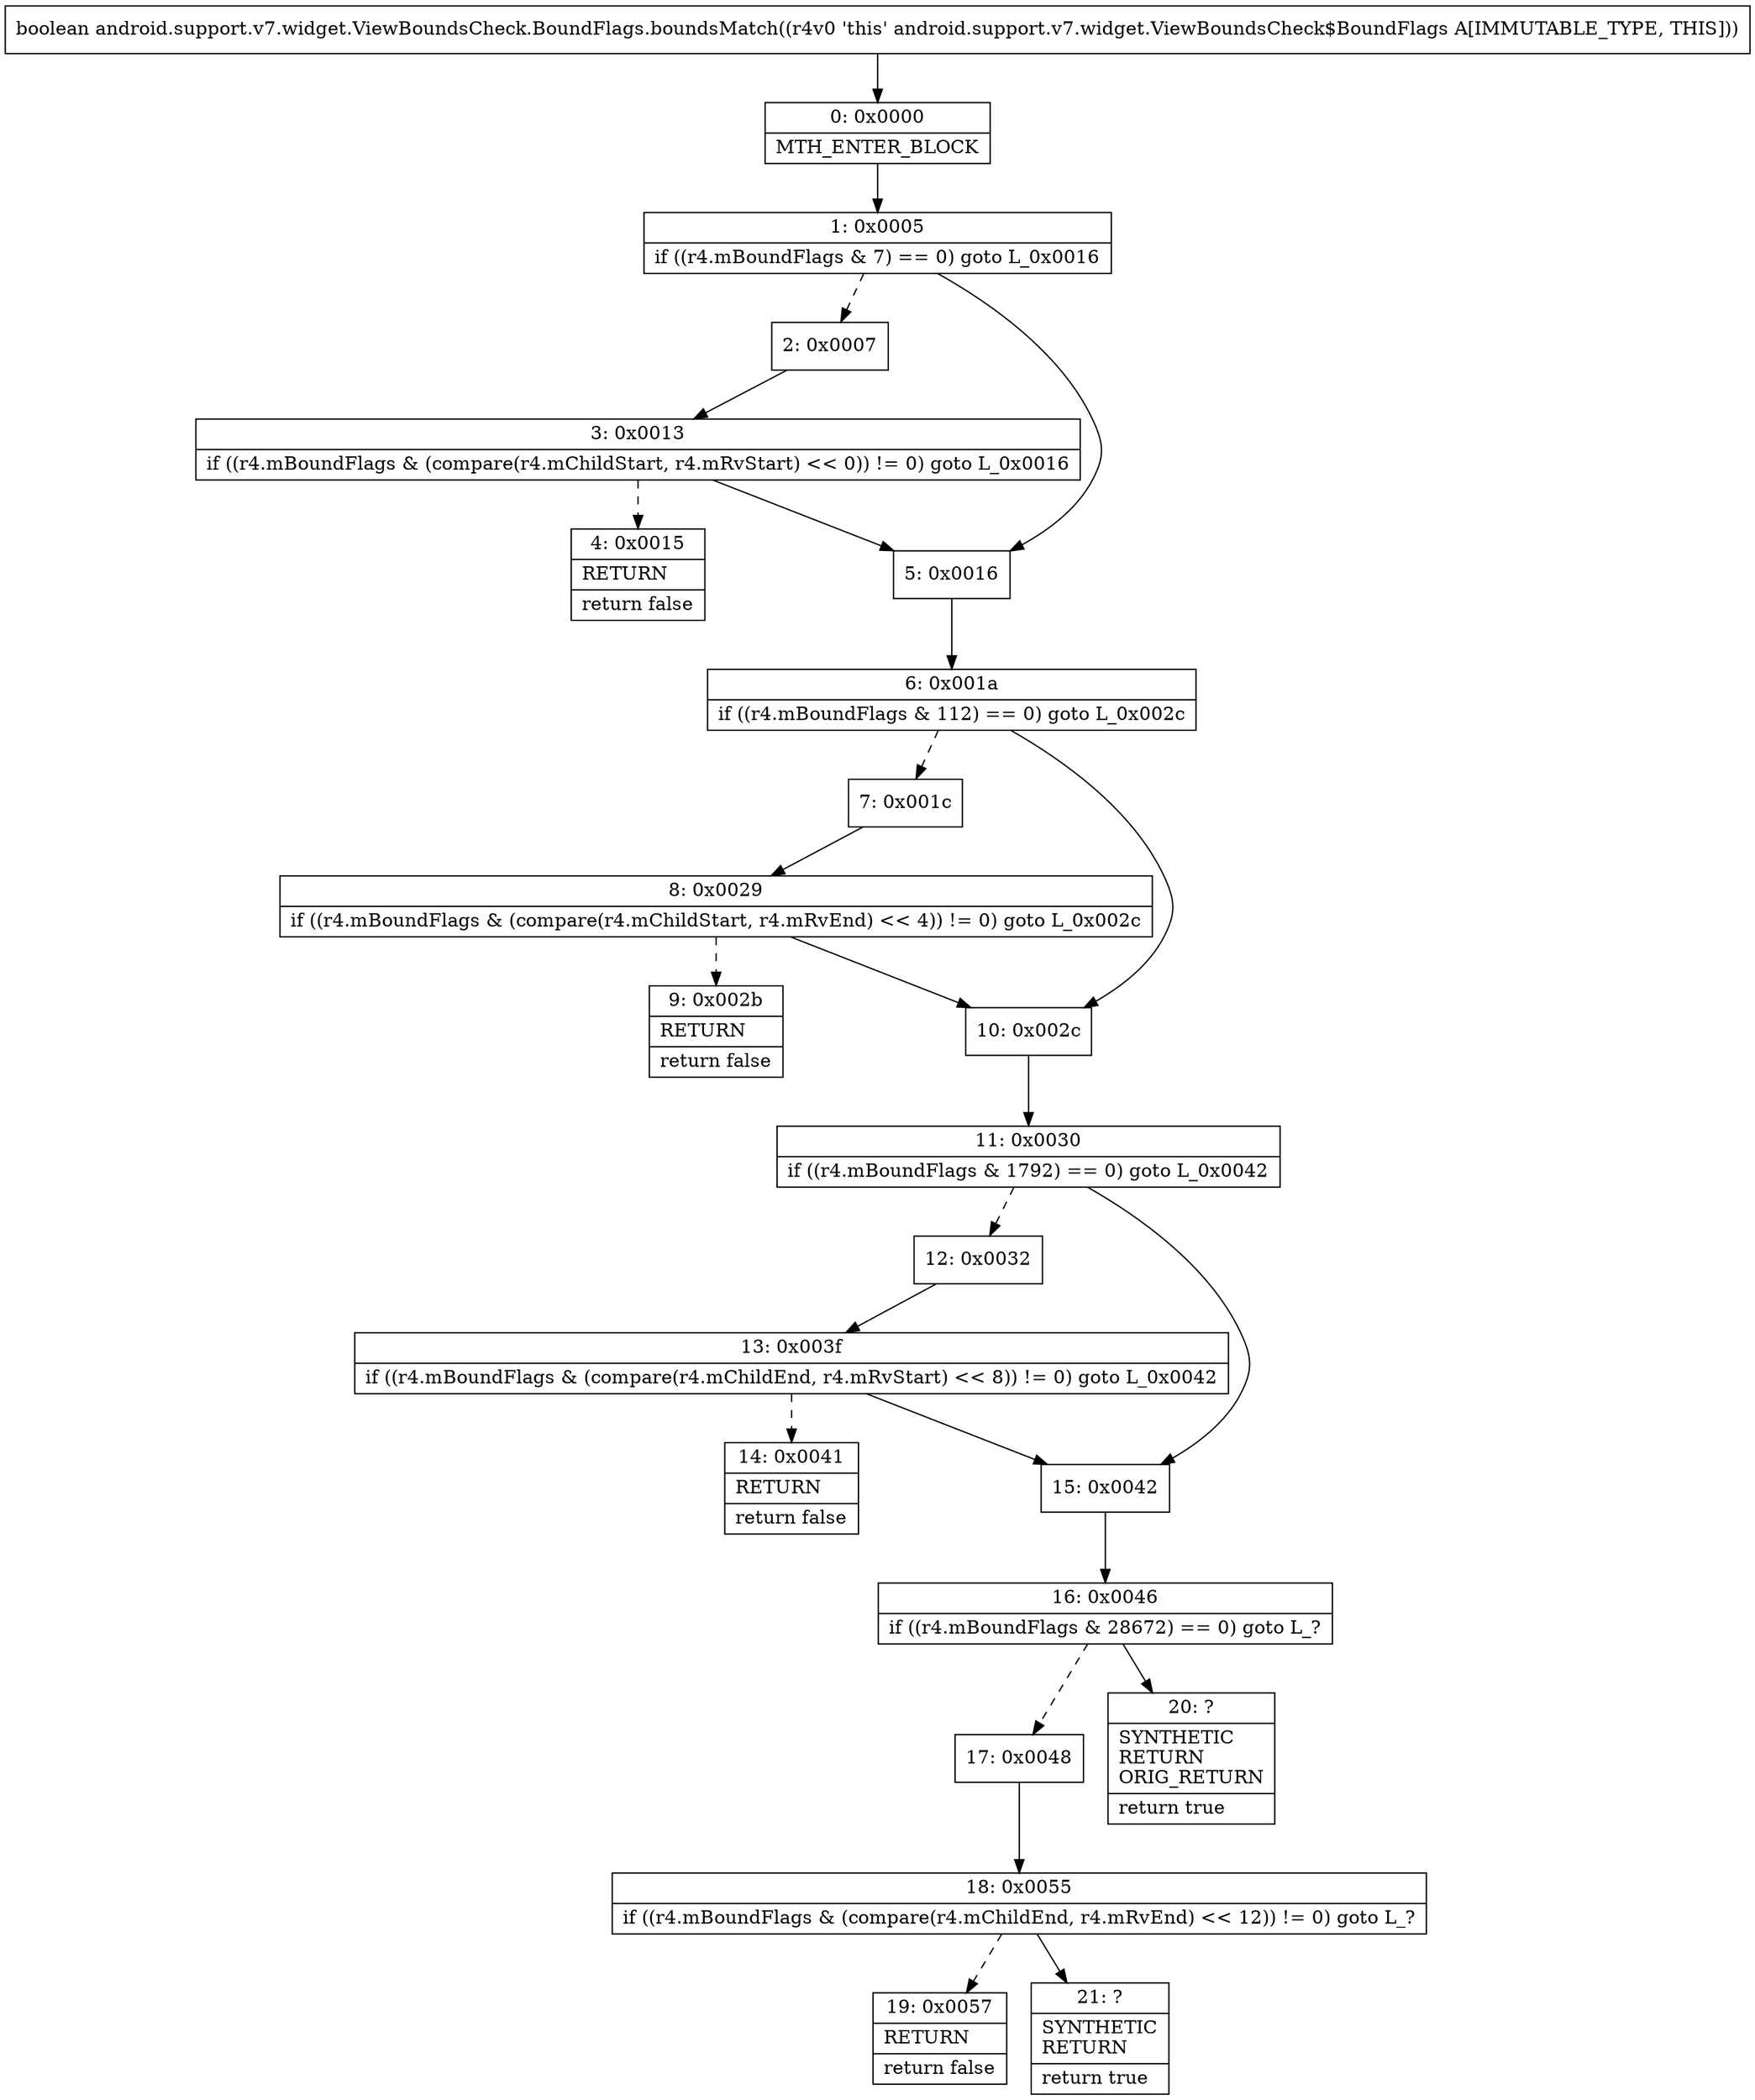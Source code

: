 digraph "CFG forandroid.support.v7.widget.ViewBoundsCheck.BoundFlags.boundsMatch()Z" {
Node_0 [shape=record,label="{0\:\ 0x0000|MTH_ENTER_BLOCK\l}"];
Node_1 [shape=record,label="{1\:\ 0x0005|if ((r4.mBoundFlags & 7) == 0) goto L_0x0016\l}"];
Node_2 [shape=record,label="{2\:\ 0x0007}"];
Node_3 [shape=record,label="{3\:\ 0x0013|if ((r4.mBoundFlags & (compare(r4.mChildStart, r4.mRvStart) \<\< 0)) != 0) goto L_0x0016\l}"];
Node_4 [shape=record,label="{4\:\ 0x0015|RETURN\l|return false\l}"];
Node_5 [shape=record,label="{5\:\ 0x0016}"];
Node_6 [shape=record,label="{6\:\ 0x001a|if ((r4.mBoundFlags & 112) == 0) goto L_0x002c\l}"];
Node_7 [shape=record,label="{7\:\ 0x001c}"];
Node_8 [shape=record,label="{8\:\ 0x0029|if ((r4.mBoundFlags & (compare(r4.mChildStart, r4.mRvEnd) \<\< 4)) != 0) goto L_0x002c\l}"];
Node_9 [shape=record,label="{9\:\ 0x002b|RETURN\l|return false\l}"];
Node_10 [shape=record,label="{10\:\ 0x002c}"];
Node_11 [shape=record,label="{11\:\ 0x0030|if ((r4.mBoundFlags & 1792) == 0) goto L_0x0042\l}"];
Node_12 [shape=record,label="{12\:\ 0x0032}"];
Node_13 [shape=record,label="{13\:\ 0x003f|if ((r4.mBoundFlags & (compare(r4.mChildEnd, r4.mRvStart) \<\< 8)) != 0) goto L_0x0042\l}"];
Node_14 [shape=record,label="{14\:\ 0x0041|RETURN\l|return false\l}"];
Node_15 [shape=record,label="{15\:\ 0x0042}"];
Node_16 [shape=record,label="{16\:\ 0x0046|if ((r4.mBoundFlags & 28672) == 0) goto L_?\l}"];
Node_17 [shape=record,label="{17\:\ 0x0048}"];
Node_18 [shape=record,label="{18\:\ 0x0055|if ((r4.mBoundFlags & (compare(r4.mChildEnd, r4.mRvEnd) \<\< 12)) != 0) goto L_?\l}"];
Node_19 [shape=record,label="{19\:\ 0x0057|RETURN\l|return false\l}"];
Node_20 [shape=record,label="{20\:\ ?|SYNTHETIC\lRETURN\lORIG_RETURN\l|return true\l}"];
Node_21 [shape=record,label="{21\:\ ?|SYNTHETIC\lRETURN\l|return true\l}"];
MethodNode[shape=record,label="{boolean android.support.v7.widget.ViewBoundsCheck.BoundFlags.boundsMatch((r4v0 'this' android.support.v7.widget.ViewBoundsCheck$BoundFlags A[IMMUTABLE_TYPE, THIS])) }"];
MethodNode -> Node_0;
Node_0 -> Node_1;
Node_1 -> Node_2[style=dashed];
Node_1 -> Node_5;
Node_2 -> Node_3;
Node_3 -> Node_4[style=dashed];
Node_3 -> Node_5;
Node_5 -> Node_6;
Node_6 -> Node_7[style=dashed];
Node_6 -> Node_10;
Node_7 -> Node_8;
Node_8 -> Node_9[style=dashed];
Node_8 -> Node_10;
Node_10 -> Node_11;
Node_11 -> Node_12[style=dashed];
Node_11 -> Node_15;
Node_12 -> Node_13;
Node_13 -> Node_14[style=dashed];
Node_13 -> Node_15;
Node_15 -> Node_16;
Node_16 -> Node_17[style=dashed];
Node_16 -> Node_20;
Node_17 -> Node_18;
Node_18 -> Node_19[style=dashed];
Node_18 -> Node_21;
}

